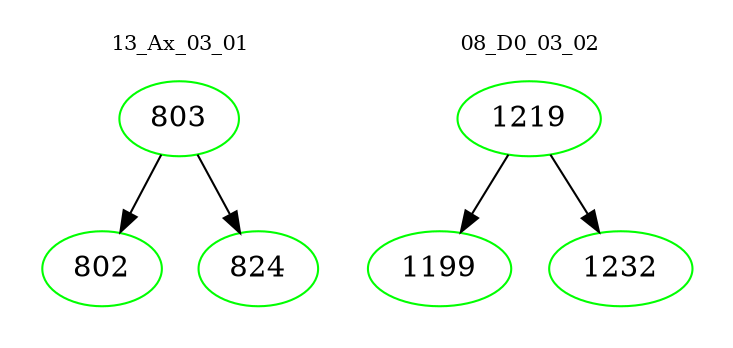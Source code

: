 digraph{
subgraph cluster_0 {
color = white
label = "13_Ax_03_01";
fontsize=10;
T0_803 [label="803", color="green"]
T0_803 -> T0_802 [color="black"]
T0_802 [label="802", color="green"]
T0_803 -> T0_824 [color="black"]
T0_824 [label="824", color="green"]
}
subgraph cluster_1 {
color = white
label = "08_D0_03_02";
fontsize=10;
T1_1219 [label="1219", color="green"]
T1_1219 -> T1_1199 [color="black"]
T1_1199 [label="1199", color="green"]
T1_1219 -> T1_1232 [color="black"]
T1_1232 [label="1232", color="green"]
}
}
